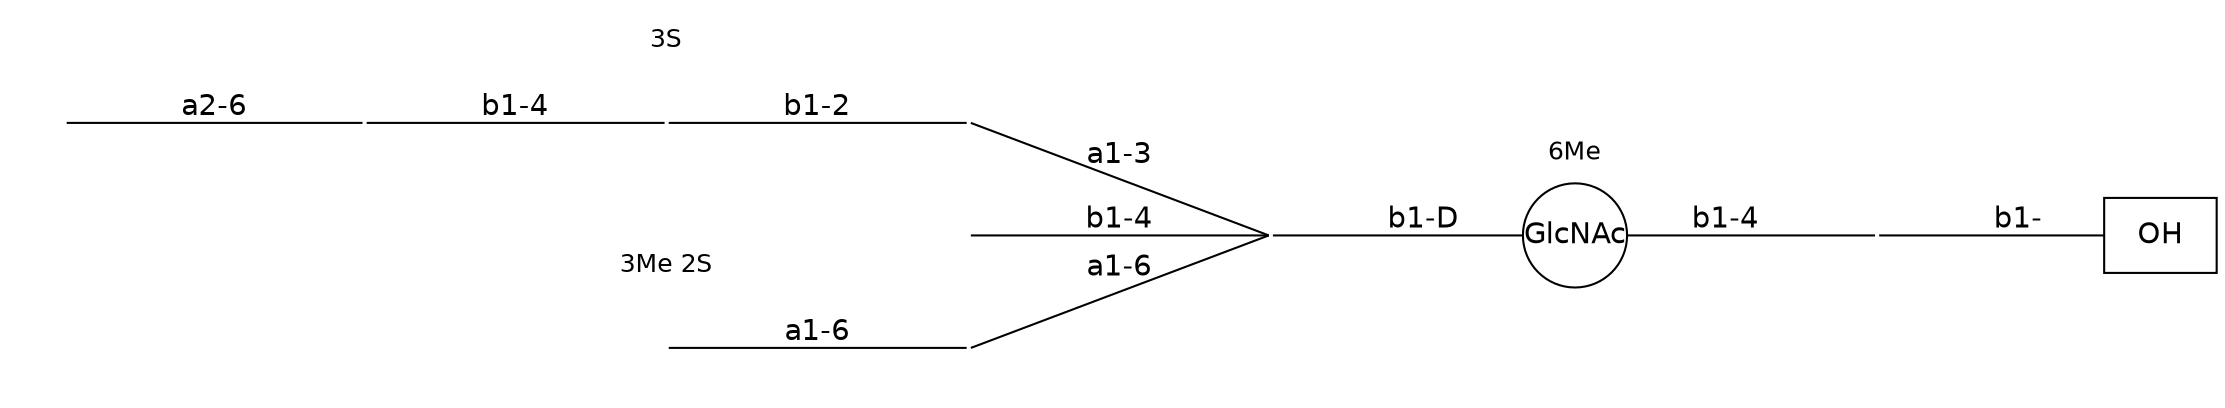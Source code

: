 graph G {graph [splines=false dpi=72 outputorder="edgesfirst"];
node [shape="none" fontname=DejaVuSans labelfontsize=12 label="none" size=50 fixedsize="true" scale="true"];
edge [labelfontsize=12 fontname=DejaVuSans labeldistance=1.2 labelangle=320.0];
rankdir=LR nodesep="0.05" ranksep="0.8";
0 [shape=box label="OH"]
1 [label="" height="0.7" image="includes/MolecularMetadata/Sugars/SNFG_Symbol_Images/DGlcNAc.svg"];
2 [shape=circle height="0.7" label="GlcNAc"];
b2 [shape="plaintext" fontsize="12" height="0.3" labelloc=b label="6Me"];
{rank="same" b2 2};
{nodesep="0.2" b2 2};
b2--2 [style=invis];
3 [label="" height="0.7" image="includes/MolecularMetadata/Sugars/SNFG_Symbol_Images/DMan.svg"];
4 [label="" height="0.7" image="includes/MolecularMetadata/Sugars/SNFG_Symbol_Images/DMan.svg"];
5 [label="" height="0.7" image="includes/MolecularMetadata/Sugars/SNFG_Symbol_Images/DGlcNAc.svg"];
b5 [shape="plaintext" fontsize="12" height="0.3" labelloc=b label="3S"];
{rank="same" b5 5};
{nodesep="0.2" b5 5};
b5--5 [style=invis];
6 [label="" height="0.7" image="includes/MolecularMetadata/Sugars/SNFG_Symbol_Images/DGal.svg"];
7 [label="" height="0.7" image="includes/MolecularMetadata/Sugars/SNFG_Symbol_Images/DNeu5Ac.svg"];
8 [label="" height="0.7" image="includes/MolecularMetadata/Sugars/SNFG_Symbol_Images/DGlcNAc.svg"];
9 [label="" height="0.7" image="includes/MolecularMetadata/Sugars/SNFG_Symbol_Images/DMan.svg"];
10 [label="" height="0.7" image="includes/MolecularMetadata/Sugars/SNFG_Symbol_Images/DMan.svg"];
b10 [shape="plaintext" fontsize="12" height="0.3" labelloc=b label="3Me 2S"];
{rank="same" b10 10};
{nodesep="0.2" b10 10};
b10--10 [style=invis];
1--0 [label="b1-" headclip=true tailclip=false];
2--1 [label="b1-4" headclip=false tailclip=true];
3--2 [label="b1-D" headclip=true tailclip=false];
4--3 [label="a1-3" headclip=false tailclip=false];
5--4 [label="b1-2" headclip=false tailclip=false];
6--5 [label="b1-4" headclip=false tailclip=false];
7--6 [label="a2-6" headclip=false tailclip=false];
8--3 [label="b1-4" headclip=false tailclip=false];
9--3 [label="a1-6" headclip=false tailclip=false];
10--9 [label="a1-6" headclip=false tailclip=false];
}
